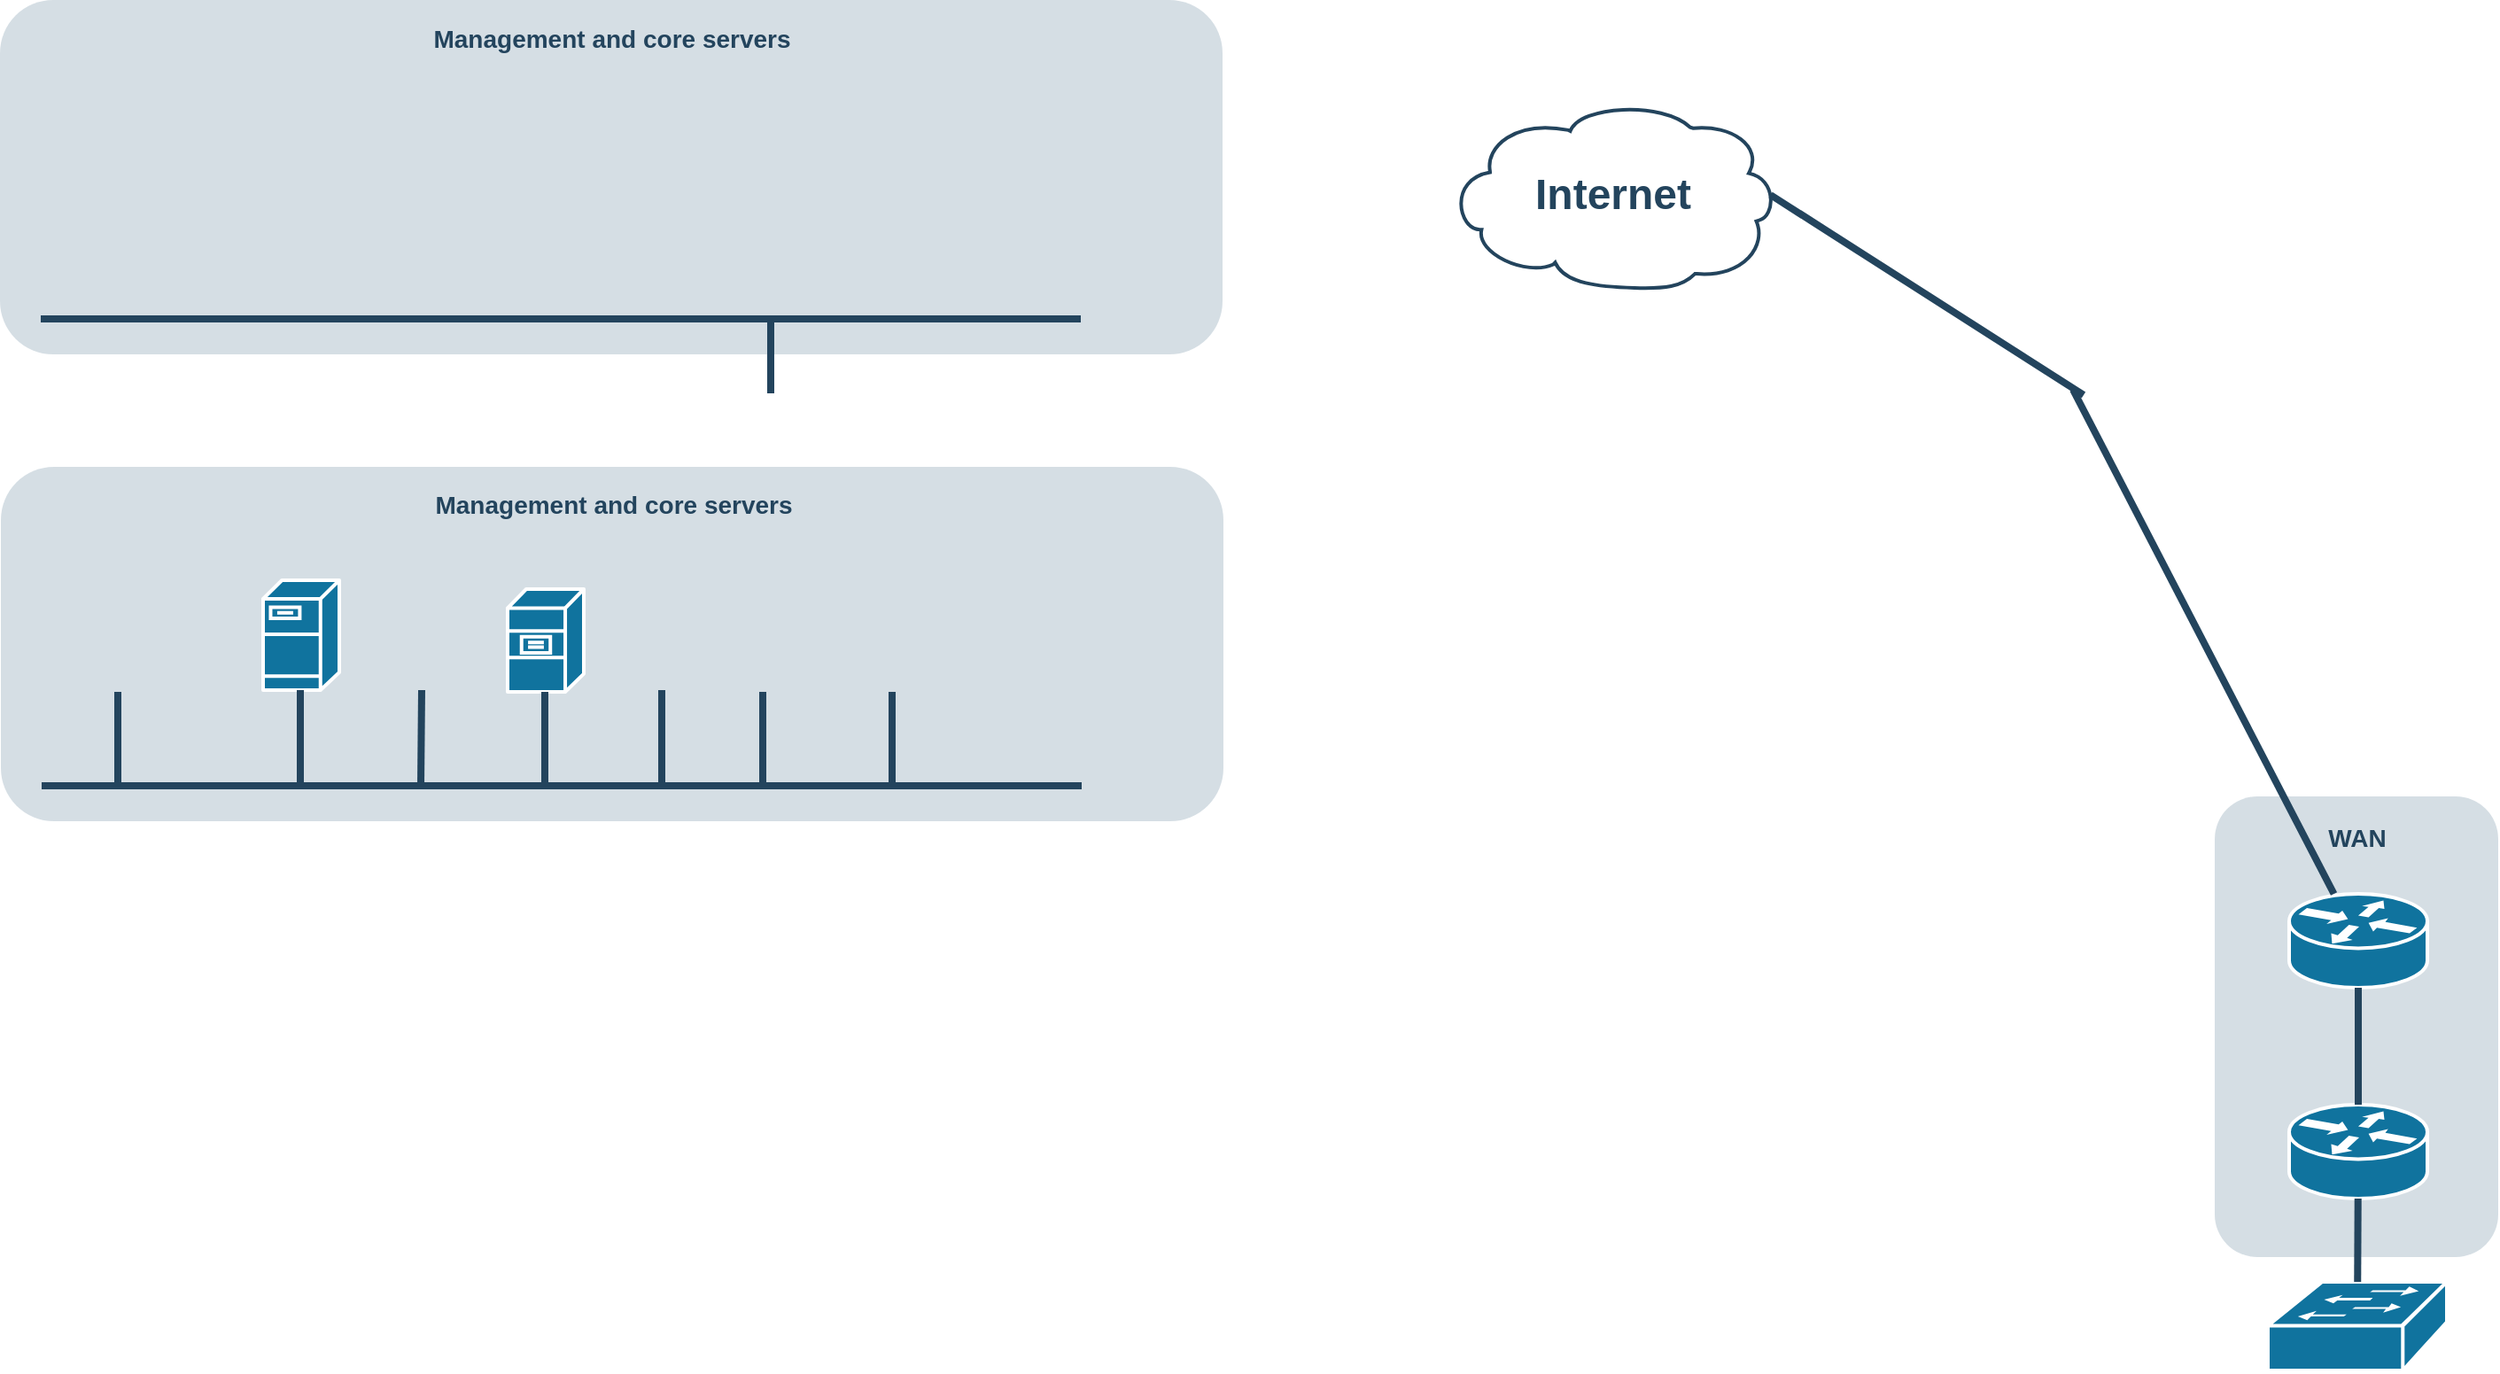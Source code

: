 <mxfile version="13.7.5" type="github">
  <diagram id="6a731a19-8d31-9384-78a2-239565b7b9f0" name="Page-1">
    <mxGraphModel dx="2370" dy="1190" grid="1" gridSize="10" guides="1" tooltips="1" connect="1" arrows="1" fold="1" page="1" pageScale="1" pageWidth="827" pageHeight="1169" background="#ffffff" math="0" shadow="0">
      <root>
        <mxCell id="0" />
        <mxCell id="1" parent="0" />
        <mxCell id="2086" value="" style="rounded=1;whiteSpace=wrap;html=1;strokeColor=none;fillColor=#BAC8D3;fontSize=24;fontColor=#23445D;align=center;opacity=60;" parent="1" vertex="1">
          <mxGeometry x="1280" y="479.5" width="160" height="260" as="geometry" />
        </mxCell>
        <mxCell id="2087" value="&lt;font color=&quot;#23445d&quot;&gt;WAN&lt;/font&gt;" style="rounded=1;whiteSpace=wrap;html=1;strokeColor=none;fillColor=none;fontSize=14;fontColor=#742B21;align=center;fontStyle=1" parent="1" vertex="1">
          <mxGeometry x="1324" y="493.5" width="73" height="19" as="geometry" />
        </mxCell>
        <mxCell id="2095" value="" style="rounded=1;whiteSpace=wrap;html=1;strokeColor=none;fillColor=#BAC8D3;fontSize=24;fontColor=#23445D;align=center;opacity=60;" parent="1" vertex="1">
          <mxGeometry x="30" y="30" width="690" height="200" as="geometry" />
        </mxCell>
        <mxCell id="2109" value="Internet" style="shape=mxgraph.cisco.storage.cloud;html=1;dashed=0;strokeColor=#23445D;fillColor=#ffffff;strokeWidth=2;fontFamily=Helvetica;fontSize=24;fontColor=#23445D;align=center;fontStyle=1" parent="1" vertex="1">
          <mxGeometry x="847" y="87" width="186" height="106" as="geometry" />
        </mxCell>
        <mxCell id="2132" value="" style="shape=mxgraph.cisco.routers.router;html=1;dashed=0;fillColor=#10739E;strokeColor=#ffffff;strokeWidth=2;verticalLabelPosition=bottom;verticalAlign=top;fontFamily=Helvetica;fontSize=36;fontColor=#FFB366" parent="1" vertex="1">
          <mxGeometry x="1322" y="534.5" width="78" height="53" as="geometry" />
        </mxCell>
        <mxCell id="2134" value="" style="shape=mxgraph.cisco.routers.router;html=1;dashed=0;fillColor=#10739E;strokeColor=#ffffff;strokeWidth=2;verticalLabelPosition=bottom;verticalAlign=top;fontFamily=Helvetica;fontSize=36;fontColor=#FFB366" parent="1" vertex="1">
          <mxGeometry x="1322" y="653.5" width="78" height="53" as="geometry" />
        </mxCell>
        <mxCell id="2136" value="" style="shape=mxgraph.cisco.switches.workgroup_switch;html=1;dashed=0;fillColor=#10739E;strokeColor=#ffffff;strokeWidth=2;verticalLabelPosition=bottom;verticalAlign=top;fontFamily=Helvetica;fontSize=36;fontColor=#FFB366" parent="1" vertex="1">
          <mxGeometry x="1310" y="753.5" width="101" height="50" as="geometry" />
        </mxCell>
        <mxCell id="2152" value="" style="line;html=1;strokeColor=#23445D;" parent="1" vertex="1">
          <mxGeometry x="53" y="205" width="587" height="10" as="geometry" />
        </mxCell>
        <mxCell id="2162" value="" style="edgeStyle=elbowEdgeStyle;elbow=horizontal;endArrow=none;html=1;strokeColor=#23445D;endFill=0;strokeWidth=4;rounded=1" parent="1" edge="1">
          <mxGeometry width="100" height="100" relative="1" as="geometry">
            <mxPoint x="465" y="210" as="sourcePoint" />
            <mxPoint x="465" y="252" as="targetPoint" />
          </mxGeometry>
        </mxCell>
        <mxCell id="2170" value="" style="elbow=horizontal;endArrow=none;html=1;strokeColor=#23445D;endFill=0;strokeWidth=4;rounded=1;entryX=0.98;entryY=0.5;entryDx=0;entryDy=0;entryPerimeter=0;" parent="1" target="2109" edge="1">
          <mxGeometry width="100" height="100" relative="1" as="geometry">
            <mxPoint x="1206" y="252.903" as="sourcePoint" />
            <mxPoint x="1048.74" y="97" as="targetPoint" />
          </mxGeometry>
        </mxCell>
        <mxCell id="2174" style="edgeStyle=none;rounded=1;html=1;strokeColor=#23445D;endArrow=none;endFill=0;strokeWidth=4" parent="1" target="2132" edge="1">
          <mxGeometry relative="1" as="geometry">
            <mxPoint x="1200" y="250" as="sourcePoint" />
          </mxGeometry>
        </mxCell>
        <mxCell id="2200" style="rounded=1;html=1;strokeColor=#23445D;endArrow=none;endFill=0;strokeWidth=4" parent="1" source="2132" target="2134" edge="1">
          <mxGeometry relative="1" as="geometry" />
        </mxCell>
        <mxCell id="2202" style="rounded=1;html=1;strokeColor=#23445D;endArrow=none;endFill=0;strokeWidth=4" parent="1" source="2134" target="2136" edge="1">
          <mxGeometry relative="1" as="geometry" />
        </mxCell>
        <mxCell id="2226" value="&lt;font color=&quot;#23445d&quot;&gt;Management and core servers&lt;/font&gt;" style="rounded=1;whiteSpace=wrap;html=1;strokeColor=none;fillColor=none;fontSize=14;fontColor=#742B21;align=center;fontStyle=1" parent="1" vertex="1">
          <mxGeometry x="263" y="42" width="225" height="19" as="geometry" />
        </mxCell>
        <mxCell id="2257" style="edgeStyle=orthogonalEdgeStyle;curved=1;rounded=0;jumpStyle=none;html=1;exitX=0.75;exitY=0;entryX=0.75;entryY=0;shadow=0;labelBackgroundColor=#ffffff;startArrow=none;startFill=0;endArrow=none;endFill=0;endSize=10;jettySize=auto;orthogonalLoop=1;strokeColor=#23445D;strokeWidth=2;fillColor=#F08705;fontFamily=Helvetica;fontSize=25;fontColor=#23445D;align=left;" parent="1" source="2087" target="2087" edge="1">
          <mxGeometry relative="1" as="geometry" />
        </mxCell>
        <mxCell id="hnnvce4qbMv4iyodjOSm-2261" value="" style="rounded=1;whiteSpace=wrap;html=1;strokeColor=none;fillColor=#BAC8D3;fontSize=24;fontColor=#23445D;align=center;opacity=60;" vertex="1" parent="1">
          <mxGeometry x="30.5" y="293.5" width="690" height="200" as="geometry" />
        </mxCell>
        <mxCell id="hnnvce4qbMv4iyodjOSm-2263" value="" style="shape=mxgraph.cisco.servers.fileserver;html=1;dashed=0;fillColor=#10739E;strokeColor=#ffffff;strokeWidth=2;verticalLabelPosition=bottom;verticalAlign=top;fontFamily=Helvetica;fontSize=36;fontColor=#FFB366" vertex="1" parent="1">
          <mxGeometry x="178.5" y="357.5" width="43" height="62" as="geometry" />
        </mxCell>
        <mxCell id="hnnvce4qbMv4iyodjOSm-2265" value="" style="shape=mxgraph.cisco.servers.file_server;html=1;dashed=0;fillColor=#10739E;strokeColor=#ffffff;strokeWidth=2;verticalLabelPosition=bottom;verticalAlign=top;fontFamily=Helvetica;fontSize=36;fontColor=#FFB366" vertex="1" parent="1">
          <mxGeometry x="316.5" y="362.5" width="43" height="58" as="geometry" />
        </mxCell>
        <mxCell id="hnnvce4qbMv4iyodjOSm-2268" value="" style="line;html=1;strokeColor=#23445D;" vertex="1" parent="1">
          <mxGeometry x="53.5" y="468.5" width="587" height="10" as="geometry" />
        </mxCell>
        <mxCell id="hnnvce4qbMv4iyodjOSm-2269" value="" style="edgeStyle=elbowEdgeStyle;elbow=horizontal;endArrow=none;html=1;strokeColor=#23445D;endFill=0;strokeWidth=4;rounded=1" edge="1" parent="1">
          <mxGeometry width="100" height="100" relative="1" as="geometry">
            <mxPoint x="533.5" y="473.5" as="sourcePoint" />
            <mxPoint x="533.833" y="420.5" as="targetPoint" />
          </mxGeometry>
        </mxCell>
        <mxCell id="hnnvce4qbMv4iyodjOSm-2270" value="" style="edgeStyle=elbowEdgeStyle;elbow=horizontal;endArrow=none;html=1;strokeColor=#23445D;endFill=0;strokeWidth=4;rounded=1" edge="1" parent="1">
          <mxGeometry width="100" height="100" relative="1" as="geometry">
            <mxPoint x="460.5" y="473.5" as="sourcePoint" />
            <mxPoint x="460.5" y="420.5" as="targetPoint" />
          </mxGeometry>
        </mxCell>
        <mxCell id="hnnvce4qbMv4iyodjOSm-2271" value="" style="edgeStyle=elbowEdgeStyle;elbow=horizontal;endArrow=none;html=1;strokeColor=#23445D;endFill=0;strokeWidth=4;rounded=1" edge="1" parent="1">
          <mxGeometry width="100" height="100" relative="1" as="geometry">
            <mxPoint x="403.5" y="472.5" as="sourcePoint" />
            <mxPoint x="403.833" y="419.5" as="targetPoint" />
          </mxGeometry>
        </mxCell>
        <mxCell id="hnnvce4qbMv4iyodjOSm-2272" value="" style="edgeStyle=elbowEdgeStyle;elbow=horizontal;endArrow=none;html=1;strokeColor=#23445D;endFill=0;strokeWidth=4;rounded=1" edge="1" target="hnnvce4qbMv4iyodjOSm-2265" parent="1">
          <mxGeometry width="100" height="100" relative="1" as="geometry">
            <mxPoint x="337.5" y="473.5" as="sourcePoint" />
            <mxPoint x="337.833" y="420.444" as="targetPoint" />
          </mxGeometry>
        </mxCell>
        <mxCell id="hnnvce4qbMv4iyodjOSm-2273" value="" style="edgeStyle=elbowEdgeStyle;elbow=horizontal;endArrow=none;html=1;strokeColor=#23445D;endFill=0;strokeWidth=4;rounded=1" edge="1" parent="1">
          <mxGeometry width="100" height="100" relative="1" as="geometry">
            <mxPoint x="267.5" y="473.5" as="sourcePoint" />
            <mxPoint x="268.333" y="419.5" as="targetPoint" />
          </mxGeometry>
        </mxCell>
        <mxCell id="hnnvce4qbMv4iyodjOSm-2274" value="" style="edgeStyle=elbowEdgeStyle;elbow=horizontal;endArrow=none;html=1;strokeColor=#23445D;endFill=0;strokeWidth=4;rounded=1" edge="1" target="hnnvce4qbMv4iyodjOSm-2263" parent="1">
          <mxGeometry width="100" height="100" relative="1" as="geometry">
            <mxPoint x="199.5" y="473.5" as="sourcePoint" />
            <mxPoint x="199.306" y="420.444" as="targetPoint" />
          </mxGeometry>
        </mxCell>
        <mxCell id="hnnvce4qbMv4iyodjOSm-2275" value="" style="edgeStyle=elbowEdgeStyle;elbow=horizontal;endArrow=none;html=1;strokeColor=#23445D;endFill=0;strokeWidth=4;rounded=1" edge="1" parent="1">
          <mxGeometry width="100" height="100" relative="1" as="geometry">
            <mxPoint x="96.5" y="473.5" as="sourcePoint" />
            <mxPoint x="96.667" y="420.5" as="targetPoint" />
          </mxGeometry>
        </mxCell>
        <mxCell id="hnnvce4qbMv4iyodjOSm-2276" value="&lt;font color=&quot;#23445d&quot;&gt;Management and core servers&lt;/font&gt;" style="rounded=1;whiteSpace=wrap;html=1;strokeColor=none;fillColor=none;fontSize=14;fontColor=#742B21;align=center;fontStyle=1" vertex="1" parent="1">
          <mxGeometry x="263.5" y="305.5" width="225" height="19" as="geometry" />
        </mxCell>
      </root>
    </mxGraphModel>
  </diagram>
</mxfile>

